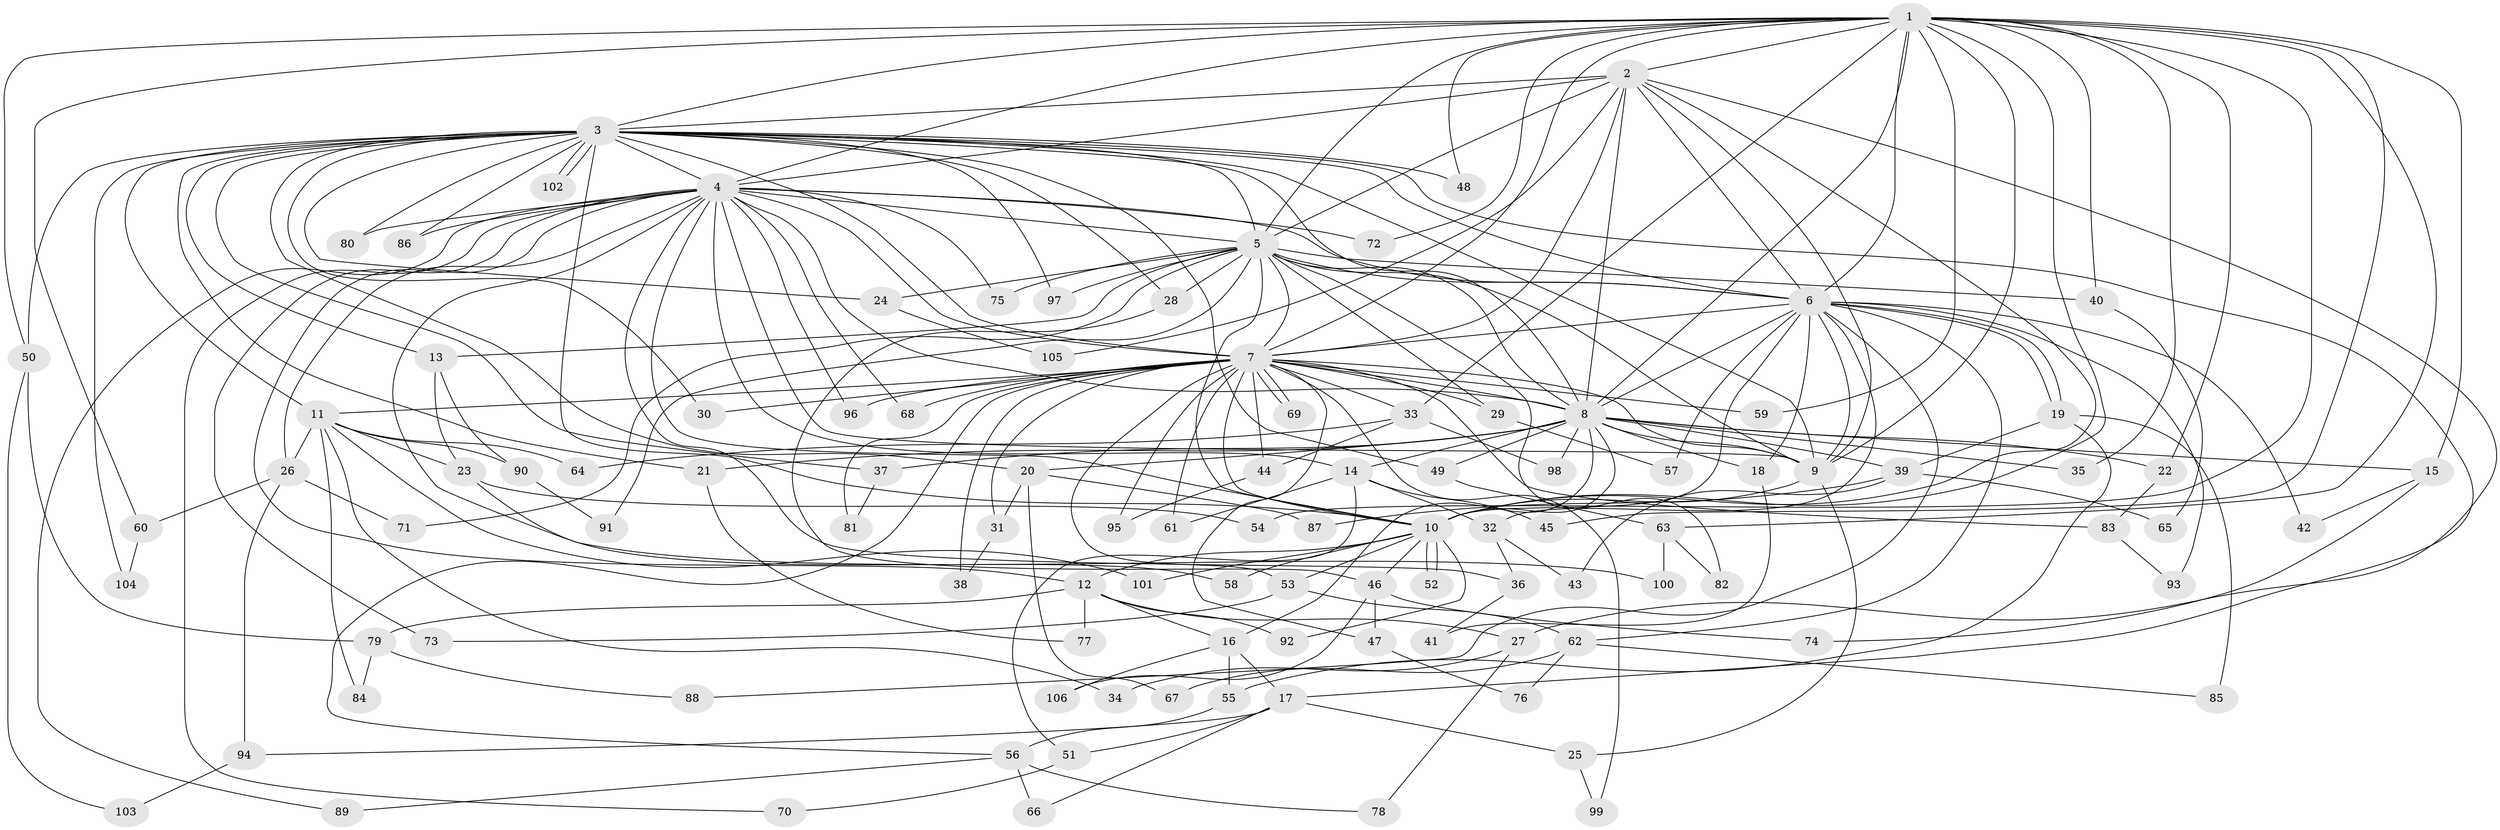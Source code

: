 // Generated by graph-tools (version 1.1) at 2025/46/03/09/25 04:46:36]
// undirected, 106 vertices, 237 edges
graph export_dot {
graph [start="1"]
  node [color=gray90,style=filled];
  1;
  2;
  3;
  4;
  5;
  6;
  7;
  8;
  9;
  10;
  11;
  12;
  13;
  14;
  15;
  16;
  17;
  18;
  19;
  20;
  21;
  22;
  23;
  24;
  25;
  26;
  27;
  28;
  29;
  30;
  31;
  32;
  33;
  34;
  35;
  36;
  37;
  38;
  39;
  40;
  41;
  42;
  43;
  44;
  45;
  46;
  47;
  48;
  49;
  50;
  51;
  52;
  53;
  54;
  55;
  56;
  57;
  58;
  59;
  60;
  61;
  62;
  63;
  64;
  65;
  66;
  67;
  68;
  69;
  70;
  71;
  72;
  73;
  74;
  75;
  76;
  77;
  78;
  79;
  80;
  81;
  82;
  83;
  84;
  85;
  86;
  87;
  88;
  89;
  90;
  91;
  92;
  93;
  94;
  95;
  96;
  97;
  98;
  99;
  100;
  101;
  102;
  103;
  104;
  105;
  106;
  1 -- 2;
  1 -- 3;
  1 -- 4;
  1 -- 5;
  1 -- 6;
  1 -- 7;
  1 -- 8;
  1 -- 9;
  1 -- 10;
  1 -- 15;
  1 -- 22;
  1 -- 33;
  1 -- 35;
  1 -- 40;
  1 -- 45;
  1 -- 48;
  1 -- 50;
  1 -- 54;
  1 -- 59;
  1 -- 60;
  1 -- 63;
  1 -- 72;
  2 -- 3;
  2 -- 4;
  2 -- 5;
  2 -- 6;
  2 -- 7;
  2 -- 8;
  2 -- 9;
  2 -- 10;
  2 -- 27;
  2 -- 105;
  3 -- 4;
  3 -- 5;
  3 -- 6;
  3 -- 7;
  3 -- 8;
  3 -- 9;
  3 -- 10;
  3 -- 11;
  3 -- 13;
  3 -- 17;
  3 -- 20;
  3 -- 21;
  3 -- 24;
  3 -- 28;
  3 -- 30;
  3 -- 37;
  3 -- 48;
  3 -- 49;
  3 -- 50;
  3 -- 80;
  3 -- 86;
  3 -- 97;
  3 -- 102;
  3 -- 102;
  3 -- 104;
  4 -- 5;
  4 -- 6;
  4 -- 7;
  4 -- 8;
  4 -- 9;
  4 -- 10;
  4 -- 12;
  4 -- 14;
  4 -- 26;
  4 -- 36;
  4 -- 68;
  4 -- 70;
  4 -- 72;
  4 -- 73;
  4 -- 75;
  4 -- 80;
  4 -- 86;
  4 -- 89;
  4 -- 96;
  4 -- 100;
  5 -- 6;
  5 -- 7;
  5 -- 8;
  5 -- 9;
  5 -- 10;
  5 -- 13;
  5 -- 24;
  5 -- 28;
  5 -- 29;
  5 -- 40;
  5 -- 71;
  5 -- 75;
  5 -- 82;
  5 -- 91;
  5 -- 97;
  6 -- 7;
  6 -- 8;
  6 -- 9;
  6 -- 10;
  6 -- 18;
  6 -- 19;
  6 -- 19;
  6 -- 32;
  6 -- 42;
  6 -- 57;
  6 -- 62;
  6 -- 88;
  6 -- 93;
  7 -- 8;
  7 -- 9;
  7 -- 10;
  7 -- 11;
  7 -- 29;
  7 -- 30;
  7 -- 31;
  7 -- 33;
  7 -- 38;
  7 -- 44;
  7 -- 47;
  7 -- 53;
  7 -- 56;
  7 -- 59;
  7 -- 61;
  7 -- 68;
  7 -- 69;
  7 -- 69;
  7 -- 81;
  7 -- 83;
  7 -- 95;
  7 -- 96;
  7 -- 99;
  8 -- 9;
  8 -- 10;
  8 -- 14;
  8 -- 15;
  8 -- 16;
  8 -- 18;
  8 -- 20;
  8 -- 21;
  8 -- 22;
  8 -- 35;
  8 -- 37;
  8 -- 39;
  8 -- 49;
  8 -- 98;
  9 -- 10;
  9 -- 25;
  10 -- 12;
  10 -- 46;
  10 -- 52;
  10 -- 52;
  10 -- 53;
  10 -- 58;
  10 -- 92;
  10 -- 101;
  11 -- 23;
  11 -- 26;
  11 -- 34;
  11 -- 64;
  11 -- 84;
  11 -- 90;
  11 -- 101;
  12 -- 16;
  12 -- 27;
  12 -- 77;
  12 -- 79;
  12 -- 92;
  13 -- 23;
  13 -- 90;
  14 -- 32;
  14 -- 45;
  14 -- 51;
  14 -- 61;
  15 -- 42;
  15 -- 74;
  16 -- 17;
  16 -- 55;
  16 -- 106;
  17 -- 25;
  17 -- 51;
  17 -- 66;
  17 -- 94;
  18 -- 41;
  19 -- 39;
  19 -- 55;
  19 -- 85;
  20 -- 31;
  20 -- 67;
  20 -- 87;
  21 -- 77;
  22 -- 83;
  23 -- 54;
  23 -- 58;
  24 -- 105;
  25 -- 99;
  26 -- 60;
  26 -- 71;
  26 -- 94;
  27 -- 34;
  27 -- 78;
  28 -- 46;
  29 -- 57;
  31 -- 38;
  32 -- 36;
  32 -- 43;
  33 -- 44;
  33 -- 64;
  33 -- 98;
  36 -- 41;
  37 -- 81;
  39 -- 43;
  39 -- 65;
  39 -- 87;
  40 -- 65;
  44 -- 95;
  46 -- 47;
  46 -- 74;
  46 -- 106;
  47 -- 76;
  49 -- 63;
  50 -- 79;
  50 -- 103;
  51 -- 70;
  53 -- 62;
  53 -- 73;
  55 -- 56;
  56 -- 66;
  56 -- 78;
  56 -- 89;
  60 -- 104;
  62 -- 67;
  62 -- 76;
  62 -- 85;
  63 -- 82;
  63 -- 100;
  79 -- 84;
  79 -- 88;
  83 -- 93;
  90 -- 91;
  94 -- 103;
}
